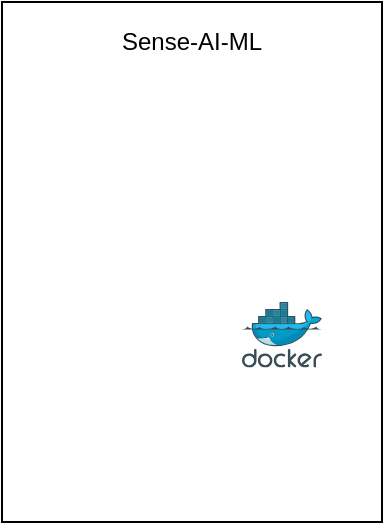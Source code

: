 <mxfile version="15.3.3" type="github"><diagram id="4WGUTy8o4bRfkASQGmQP" name="Page-1"><mxGraphModel dx="1209" dy="642" grid="1" gridSize="10" guides="1" tooltips="1" connect="1" arrows="1" fold="1" page="1" pageScale="1" pageWidth="850" pageHeight="1100" math="0" shadow="0"><root><mxCell id="0"/><mxCell id="1" parent="0"/><mxCell id="bTNzeDmD_MlmwRC5I9j4-2" value="" style="shape=image;imageAspect=0;aspect=fixed;verticalLabelPosition=bottom;verticalAlign=top;hachureGap=4;pointerEvents=0;image=https://thumbor.forbes.com/thumbor/960x0/https%3A%2F%2Fspecials-images.forbesimg.com%2Fdam%2Fimageserve%2F1129869424%2F960x0.jpg%3Ffit%3Dscale;" parent="1" vertex="1"><mxGeometry x="210" y="310" width="110" height="82.5" as="geometry"/></mxCell><mxCell id="bTNzeDmD_MlmwRC5I9j4-3" value="Sense-AI-ML" style="text;html=1;strokeColor=none;fillColor=none;align=center;verticalAlign=middle;whiteSpace=wrap;rounded=0;hachureGap=4;pointerEvents=0;" parent="1" vertex="1"><mxGeometry x="210" y="280" width="110" height="20" as="geometry"/></mxCell><mxCell id="bTNzeDmD_MlmwRC5I9j4-4" value="" style="rounded=0;whiteSpace=wrap;html=1;hachureGap=4;pointerEvents=0;fillColor=none;" parent="1" vertex="1"><mxGeometry x="170" y="270" width="190" height="260" as="geometry"/></mxCell><mxCell id="bTNzeDmD_MlmwRC5I9j4-5" value="" style="shape=image;html=1;verticalAlign=top;verticalLabelPosition=bottom;labelBackgroundColor=#ffffff;imageAspect=0;aspect=fixed;image=https://cdn3.iconfinder.com/data/icons/logos-and-brands-adobe/512/267_Python-128.png;hachureGap=4;pointerEvents=0;fillColor=none;" parent="1" vertex="1"><mxGeometry x="200" y="420" width="37" height="37" as="geometry"/></mxCell><mxCell id="bTNzeDmD_MlmwRC5I9j4-6" value="" style="shape=image;html=1;verticalAlign=top;verticalLabelPosition=bottom;labelBackgroundColor=#ffffff;imageAspect=0;aspect=fixed;image=https://cdn4.iconfinder.com/data/icons/logos-brands-5/24/flask-128.png;hachureGap=4;pointerEvents=0;fillColor=none;" parent="1" vertex="1"><mxGeometry x="250" y="420" width="30" height="30" as="geometry"/></mxCell><mxCell id="bTNzeDmD_MlmwRC5I9j4-8" value="" style="shape=image;imageAspect=0;aspect=fixed;verticalLabelPosition=bottom;verticalAlign=top;hachureGap=4;pointerEvents=0;fillColor=none;image=https://fiverr-res.cloudinary.com/images/q_auto,f_auto/gigs/122874271/original/79485117fa7ce5c39babe38d8a445763306ddeb7/help-is-developing-python-application-with-numpy-and-pandas.png;" parent="1" vertex="1"><mxGeometry x="200" y="470" width="80" height="51.7" as="geometry"/></mxCell><mxCell id="bTNzeDmD_MlmwRC5I9j4-10" value="" style="sketch=0;aspect=fixed;html=1;points=[];align=center;image;fontSize=12;image=img/lib/mscae/Docker.svg;hachureGap=4;pointerEvents=0;fillColor=none;" parent="1" vertex="1"><mxGeometry x="290" y="420" width="40" height="32.8" as="geometry"/></mxCell><mxCell id="bTNzeDmD_MlmwRC5I9j4-11" value="" style="shape=image;html=1;verticalAlign=top;verticalLabelPosition=bottom;labelBackgroundColor=#ffffff;imageAspect=0;aspect=fixed;image=https://cdn4.iconfinder.com/data/icons/socialcones/508/Github-128.png;hachureGap=4;pointerEvents=0;fillColor=none;" parent="1" vertex="1"><mxGeometry x="300" y="475.85" width="40" height="40" as="geometry"/></mxCell></root></mxGraphModel></diagram></mxfile>